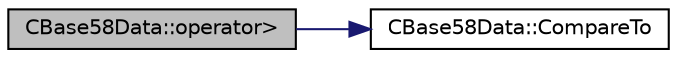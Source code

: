 digraph "CBase58Data::operator&gt;"
{
  edge [fontname="Helvetica",fontsize="10",labelfontname="Helvetica",labelfontsize="10"];
  node [fontname="Helvetica",fontsize="10",shape=record];
  rankdir="LR";
  Node18 [label="CBase58Data::operator\>",height=0.2,width=0.4,color="black", fillcolor="grey75", style="filled", fontcolor="black"];
  Node18 -> Node19 [color="midnightblue",fontsize="10",style="solid",fontname="Helvetica"];
  Node19 [label="CBase58Data::CompareTo",height=0.2,width=0.4,color="black", fillcolor="white", style="filled",URL="$class_c_base58_data.html#ad89d6bd7afa8d831dffce12803c5f58d"];
}
